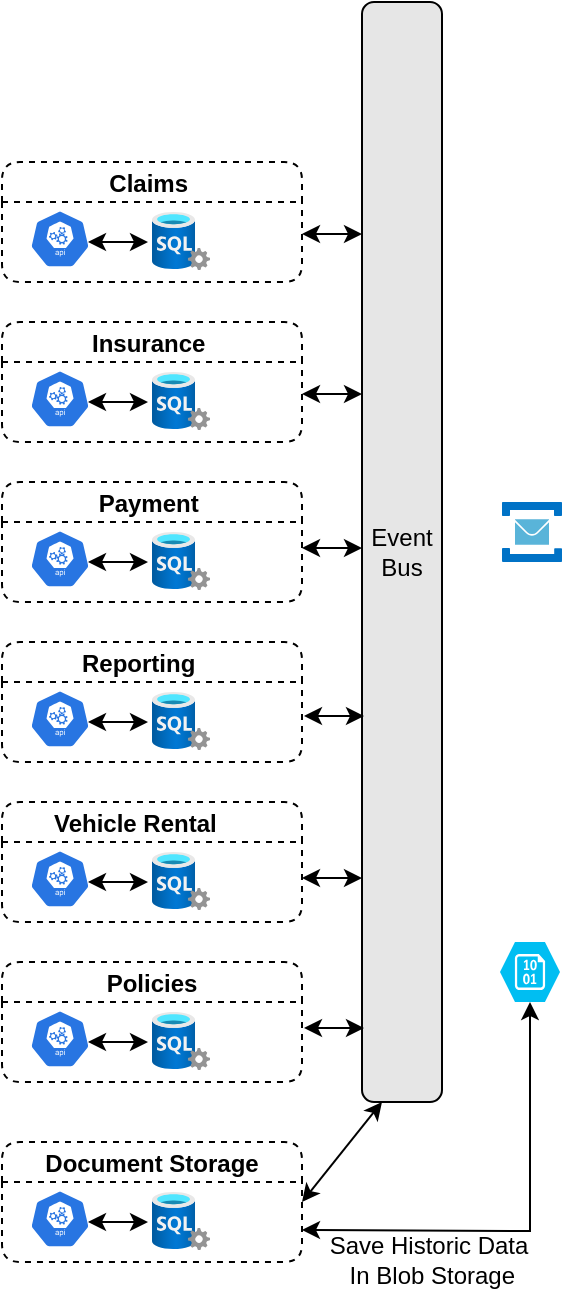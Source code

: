 <mxfile version="17.1.2" type="github">
  <diagram id="NDC4bo6qUV1IFUfRolQ6" name="Page-1">
    <mxGraphModel dx="1422" dy="762" grid="1" gridSize="10" guides="1" tooltips="1" connect="1" arrows="1" fold="1" page="1" pageScale="1" pageWidth="1169" pageHeight="827" math="0" shadow="0">
      <root>
        <mxCell id="0" />
        <mxCell id="1" parent="0" />
        <mxCell id="61lrkyeknkYS6H5JSlJV-2" value="Event Bus" style="rounded=1;whiteSpace=wrap;html=1;direction=north;fillColor=#E6E6E6;labelPosition=center;verticalLabelPosition=middle;align=center;verticalAlign=middle;flipH=0;flipV=0;" vertex="1" parent="1">
          <mxGeometry x="1060" y="70" width="40" height="550" as="geometry" />
        </mxCell>
        <mxCell id="61lrkyeknkYS6H5JSlJV-5" value="Claims " style="swimlane;startSize=20;glass=0;swimlaneLine=1;dashed=1;strokeWidth=1;swimlaneFillColor=none;rounded=1;shadow=0;sketch=0;swimlaneHead=1;horizontal=1;noLabel=0;collapsible=0;" vertex="1" parent="1">
          <mxGeometry x="880" y="150" width="150" height="60" as="geometry">
            <mxRectangle x="140" y="55" width="50" height="40" as="alternateBounds" />
          </mxGeometry>
        </mxCell>
        <mxCell id="61lrkyeknkYS6H5JSlJV-6" value="" style="sketch=0;html=1;dashed=0;whitespace=wrap;fillColor=#2875E2;strokeColor=#ffffff;points=[[0.005,0.63,0],[0.1,0.2,0],[0.9,0.2,0],[0.5,0,0],[0.995,0.63,0],[0.72,0.99,0],[0.5,1,0],[0.28,0.99,0]];shape=mxgraph.kubernetes.icon;prIcon=api" vertex="1" parent="61lrkyeknkYS6H5JSlJV-5">
          <mxGeometry x="4" y="24" width="50" height="29" as="geometry" />
        </mxCell>
        <mxCell id="61lrkyeknkYS6H5JSlJV-7" value="" style="aspect=fixed;html=1;points=[];align=center;image;fontSize=12;image=img/lib/azure2/databases/SQL_Server.svg;" vertex="1" parent="61lrkyeknkYS6H5JSlJV-5">
          <mxGeometry x="75" y="25" width="29" height="29" as="geometry" />
        </mxCell>
        <mxCell id="61lrkyeknkYS6H5JSlJV-8" value="" style="endArrow=classic;startArrow=classic;html=1;rounded=0;" edge="1" parent="61lrkyeknkYS6H5JSlJV-5">
          <mxGeometry width="50" height="50" relative="1" as="geometry">
            <mxPoint x="43" y="40" as="sourcePoint" />
            <mxPoint x="73" y="40" as="targetPoint" />
          </mxGeometry>
        </mxCell>
        <mxCell id="61lrkyeknkYS6H5JSlJV-9" value="" style="endArrow=classic;startArrow=classic;html=1;rounded=0;" edge="1" parent="1">
          <mxGeometry width="50" height="50" relative="1" as="geometry">
            <mxPoint x="1030" y="186" as="sourcePoint" />
            <mxPoint x="1060" y="186" as="targetPoint" />
          </mxGeometry>
        </mxCell>
        <mxCell id="61lrkyeknkYS6H5JSlJV-12" value="Insurance " style="swimlane;startSize=20;glass=0;swimlaneLine=1;dashed=1;strokeWidth=1;swimlaneFillColor=none;rounded=1;shadow=0;sketch=0;swimlaneHead=1;horizontal=1;noLabel=0;collapsible=0;" vertex="1" parent="1">
          <mxGeometry x="880" y="230" width="150" height="60" as="geometry">
            <mxRectangle x="140" y="55" width="50" height="40" as="alternateBounds" />
          </mxGeometry>
        </mxCell>
        <mxCell id="61lrkyeknkYS6H5JSlJV-13" value="" style="sketch=0;html=1;dashed=0;whitespace=wrap;fillColor=#2875E2;strokeColor=#ffffff;points=[[0.005,0.63,0],[0.1,0.2,0],[0.9,0.2,0],[0.5,0,0],[0.995,0.63,0],[0.72,0.99,0],[0.5,1,0],[0.28,0.99,0]];shape=mxgraph.kubernetes.icon;prIcon=api" vertex="1" parent="61lrkyeknkYS6H5JSlJV-12">
          <mxGeometry x="4" y="24" width="50" height="29" as="geometry" />
        </mxCell>
        <mxCell id="61lrkyeknkYS6H5JSlJV-14" value="" style="aspect=fixed;html=1;points=[];align=center;image;fontSize=12;image=img/lib/azure2/databases/SQL_Server.svg;" vertex="1" parent="61lrkyeknkYS6H5JSlJV-12">
          <mxGeometry x="75" y="25" width="29" height="29" as="geometry" />
        </mxCell>
        <mxCell id="61lrkyeknkYS6H5JSlJV-15" value="" style="endArrow=classic;startArrow=classic;html=1;rounded=0;" edge="1" parent="61lrkyeknkYS6H5JSlJV-12">
          <mxGeometry width="50" height="50" relative="1" as="geometry">
            <mxPoint x="43" y="40" as="sourcePoint" />
            <mxPoint x="73" y="40" as="targetPoint" />
          </mxGeometry>
        </mxCell>
        <mxCell id="61lrkyeknkYS6H5JSlJV-16" value="Payment " style="swimlane;startSize=20;glass=0;swimlaneLine=1;dashed=1;strokeWidth=1;swimlaneFillColor=none;rounded=1;shadow=0;sketch=0;swimlaneHead=1;horizontal=1;noLabel=0;collapsible=0;" vertex="1" parent="1">
          <mxGeometry x="880" y="310" width="150" height="60" as="geometry">
            <mxRectangle x="140" y="55" width="50" height="40" as="alternateBounds" />
          </mxGeometry>
        </mxCell>
        <mxCell id="61lrkyeknkYS6H5JSlJV-17" value="" style="sketch=0;html=1;dashed=0;whitespace=wrap;fillColor=#2875E2;strokeColor=#ffffff;points=[[0.005,0.63,0],[0.1,0.2,0],[0.9,0.2,0],[0.5,0,0],[0.995,0.63,0],[0.72,0.99,0],[0.5,1,0],[0.28,0.99,0]];shape=mxgraph.kubernetes.icon;prIcon=api" vertex="1" parent="61lrkyeknkYS6H5JSlJV-16">
          <mxGeometry x="4" y="24" width="50" height="29" as="geometry" />
        </mxCell>
        <mxCell id="61lrkyeknkYS6H5JSlJV-18" value="" style="aspect=fixed;html=1;points=[];align=center;image;fontSize=12;image=img/lib/azure2/databases/SQL_Server.svg;" vertex="1" parent="61lrkyeknkYS6H5JSlJV-16">
          <mxGeometry x="75" y="25" width="29" height="29" as="geometry" />
        </mxCell>
        <mxCell id="61lrkyeknkYS6H5JSlJV-19" value="" style="endArrow=classic;startArrow=classic;html=1;rounded=0;" edge="1" parent="61lrkyeknkYS6H5JSlJV-16">
          <mxGeometry width="50" height="50" relative="1" as="geometry">
            <mxPoint x="43" y="40" as="sourcePoint" />
            <mxPoint x="73" y="40" as="targetPoint" />
          </mxGeometry>
        </mxCell>
        <mxCell id="61lrkyeknkYS6H5JSlJV-20" value="Reporting    " style="swimlane;startSize=20;glass=0;swimlaneLine=1;dashed=1;strokeWidth=1;swimlaneFillColor=none;rounded=1;shadow=0;sketch=0;swimlaneHead=1;horizontal=1;noLabel=0;collapsible=0;" vertex="1" parent="1">
          <mxGeometry x="880" y="390" width="150" height="60" as="geometry">
            <mxRectangle x="140" y="55" width="50" height="40" as="alternateBounds" />
          </mxGeometry>
        </mxCell>
        <mxCell id="61lrkyeknkYS6H5JSlJV-21" value="" style="sketch=0;html=1;dashed=0;whitespace=wrap;fillColor=#2875E2;strokeColor=#ffffff;points=[[0.005,0.63,0],[0.1,0.2,0],[0.9,0.2,0],[0.5,0,0],[0.995,0.63,0],[0.72,0.99,0],[0.5,1,0],[0.28,0.99,0]];shape=mxgraph.kubernetes.icon;prIcon=api" vertex="1" parent="61lrkyeknkYS6H5JSlJV-20">
          <mxGeometry x="4" y="24" width="50" height="29" as="geometry" />
        </mxCell>
        <mxCell id="61lrkyeknkYS6H5JSlJV-22" value="" style="aspect=fixed;html=1;points=[];align=center;image;fontSize=12;image=img/lib/azure2/databases/SQL_Server.svg;" vertex="1" parent="61lrkyeknkYS6H5JSlJV-20">
          <mxGeometry x="75" y="25" width="29" height="29" as="geometry" />
        </mxCell>
        <mxCell id="61lrkyeknkYS6H5JSlJV-23" value="" style="endArrow=classic;startArrow=classic;html=1;rounded=0;" edge="1" parent="61lrkyeknkYS6H5JSlJV-20">
          <mxGeometry width="50" height="50" relative="1" as="geometry">
            <mxPoint x="43" y="40" as="sourcePoint" />
            <mxPoint x="73" y="40" as="targetPoint" />
          </mxGeometry>
        </mxCell>
        <mxCell id="61lrkyeknkYS6H5JSlJV-24" value="Vehicle Rental     " style="swimlane;startSize=20;glass=0;swimlaneLine=1;dashed=1;strokeWidth=1;swimlaneFillColor=none;rounded=1;shadow=0;sketch=0;swimlaneHead=1;horizontal=1;noLabel=0;collapsible=0;" vertex="1" parent="1">
          <mxGeometry x="880" y="470" width="150" height="60" as="geometry">
            <mxRectangle x="140" y="55" width="50" height="40" as="alternateBounds" />
          </mxGeometry>
        </mxCell>
        <mxCell id="61lrkyeknkYS6H5JSlJV-25" value="" style="sketch=0;html=1;dashed=0;whitespace=wrap;fillColor=#2875E2;strokeColor=#ffffff;points=[[0.005,0.63,0],[0.1,0.2,0],[0.9,0.2,0],[0.5,0,0],[0.995,0.63,0],[0.72,0.99,0],[0.5,1,0],[0.28,0.99,0]];shape=mxgraph.kubernetes.icon;prIcon=api" vertex="1" parent="61lrkyeknkYS6H5JSlJV-24">
          <mxGeometry x="4" y="24" width="50" height="29" as="geometry" />
        </mxCell>
        <mxCell id="61lrkyeknkYS6H5JSlJV-26" value="" style="aspect=fixed;html=1;points=[];align=center;image;fontSize=12;image=img/lib/azure2/databases/SQL_Server.svg;" vertex="1" parent="61lrkyeknkYS6H5JSlJV-24">
          <mxGeometry x="75" y="25" width="29" height="29" as="geometry" />
        </mxCell>
        <mxCell id="61lrkyeknkYS6H5JSlJV-27" value="" style="endArrow=classic;startArrow=classic;html=1;rounded=0;" edge="1" parent="61lrkyeknkYS6H5JSlJV-24">
          <mxGeometry width="50" height="50" relative="1" as="geometry">
            <mxPoint x="43" y="40" as="sourcePoint" />
            <mxPoint x="73" y="40" as="targetPoint" />
          </mxGeometry>
        </mxCell>
        <mxCell id="61lrkyeknkYS6H5JSlJV-32" value="Policies" style="swimlane;startSize=20;glass=0;swimlaneLine=1;dashed=1;strokeWidth=1;swimlaneFillColor=none;rounded=1;shadow=0;sketch=0;swimlaneHead=1;horizontal=1;noLabel=0;collapsible=0;" vertex="1" parent="1">
          <mxGeometry x="880" y="550" width="150" height="60" as="geometry">
            <mxRectangle x="140" y="55" width="50" height="40" as="alternateBounds" />
          </mxGeometry>
        </mxCell>
        <mxCell id="61lrkyeknkYS6H5JSlJV-33" value="" style="sketch=0;html=1;dashed=0;whitespace=wrap;fillColor=#2875E2;strokeColor=#ffffff;points=[[0.005,0.63,0],[0.1,0.2,0],[0.9,0.2,0],[0.5,0,0],[0.995,0.63,0],[0.72,0.99,0],[0.5,1,0],[0.28,0.99,0]];shape=mxgraph.kubernetes.icon;prIcon=api" vertex="1" parent="61lrkyeknkYS6H5JSlJV-32">
          <mxGeometry x="4" y="24" width="50" height="29" as="geometry" />
        </mxCell>
        <mxCell id="61lrkyeknkYS6H5JSlJV-34" value="" style="aspect=fixed;html=1;points=[];align=center;image;fontSize=12;image=img/lib/azure2/databases/SQL_Server.svg;" vertex="1" parent="61lrkyeknkYS6H5JSlJV-32">
          <mxGeometry x="75" y="25" width="29" height="29" as="geometry" />
        </mxCell>
        <mxCell id="61lrkyeknkYS6H5JSlJV-35" value="" style="endArrow=classic;startArrow=classic;html=1;rounded=0;" edge="1" parent="61lrkyeknkYS6H5JSlJV-32">
          <mxGeometry width="50" height="50" relative="1" as="geometry">
            <mxPoint x="43" y="40" as="sourcePoint" />
            <mxPoint x="73" y="40" as="targetPoint" />
          </mxGeometry>
        </mxCell>
        <mxCell id="61lrkyeknkYS6H5JSlJV-36" value="Document Storage" style="swimlane;startSize=20;glass=0;swimlaneLine=1;dashed=1;strokeWidth=1;swimlaneFillColor=none;rounded=1;shadow=0;sketch=0;swimlaneHead=1;horizontal=1;noLabel=0;collapsible=0;" vertex="1" parent="1">
          <mxGeometry x="880" y="640" width="150" height="60" as="geometry">
            <mxRectangle x="140" y="55" width="50" height="40" as="alternateBounds" />
          </mxGeometry>
        </mxCell>
        <mxCell id="61lrkyeknkYS6H5JSlJV-37" value="" style="sketch=0;html=1;dashed=0;whitespace=wrap;fillColor=#2875E2;strokeColor=#ffffff;points=[[0.005,0.63,0],[0.1,0.2,0],[0.9,0.2,0],[0.5,0,0],[0.995,0.63,0],[0.72,0.99,0],[0.5,1,0],[0.28,0.99,0]];shape=mxgraph.kubernetes.icon;prIcon=api" vertex="1" parent="61lrkyeknkYS6H5JSlJV-36">
          <mxGeometry x="4" y="24" width="50" height="29" as="geometry" />
        </mxCell>
        <mxCell id="61lrkyeknkYS6H5JSlJV-38" value="" style="aspect=fixed;html=1;points=[];align=center;image;fontSize=12;image=img/lib/azure2/databases/SQL_Server.svg;" vertex="1" parent="61lrkyeknkYS6H5JSlJV-36">
          <mxGeometry x="75" y="25" width="29" height="29" as="geometry" />
        </mxCell>
        <mxCell id="61lrkyeknkYS6H5JSlJV-39" value="" style="endArrow=classic;startArrow=classic;html=1;rounded=0;" edge="1" parent="61lrkyeknkYS6H5JSlJV-36">
          <mxGeometry width="50" height="50" relative="1" as="geometry">
            <mxPoint x="43" y="40" as="sourcePoint" />
            <mxPoint x="73" y="40" as="targetPoint" />
          </mxGeometry>
        </mxCell>
        <mxCell id="61lrkyeknkYS6H5JSlJV-40" value="" style="sketch=0;aspect=fixed;html=1;points=[];align=center;image;fontSize=12;image=img/lib/mscae/Service_Bus.svg;fillColor=#E6E6E6;" vertex="1" parent="1">
          <mxGeometry x="1130" y="320" width="30" height="30" as="geometry" />
        </mxCell>
        <mxCell id="61lrkyeknkYS6H5JSlJV-41" value="" style="endArrow=classic;startArrow=classic;html=1;rounded=0;" edge="1" parent="1">
          <mxGeometry width="50" height="50" relative="1" as="geometry">
            <mxPoint x="1030" y="266" as="sourcePoint" />
            <mxPoint x="1060" y="266" as="targetPoint" />
          </mxGeometry>
        </mxCell>
        <mxCell id="61lrkyeknkYS6H5JSlJV-42" value="" style="endArrow=classic;startArrow=classic;html=1;rounded=0;" edge="1" parent="1">
          <mxGeometry width="50" height="50" relative="1" as="geometry">
            <mxPoint x="1030" y="343" as="sourcePoint" />
            <mxPoint x="1060" y="343" as="targetPoint" />
          </mxGeometry>
        </mxCell>
        <mxCell id="61lrkyeknkYS6H5JSlJV-43" value="" style="endArrow=classic;startArrow=classic;html=1;rounded=0;" edge="1" parent="1">
          <mxGeometry width="50" height="50" relative="1" as="geometry">
            <mxPoint x="1031" y="427" as="sourcePoint" />
            <mxPoint x="1061" y="427" as="targetPoint" />
          </mxGeometry>
        </mxCell>
        <mxCell id="61lrkyeknkYS6H5JSlJV-44" value="" style="endArrow=classic;startArrow=classic;html=1;rounded=0;" edge="1" parent="1">
          <mxGeometry width="50" height="50" relative="1" as="geometry">
            <mxPoint x="1030" y="508" as="sourcePoint" />
            <mxPoint x="1060" y="508" as="targetPoint" />
          </mxGeometry>
        </mxCell>
        <mxCell id="61lrkyeknkYS6H5JSlJV-45" value="" style="endArrow=classic;startArrow=classic;html=1;rounded=0;" edge="1" parent="1">
          <mxGeometry width="50" height="50" relative="1" as="geometry">
            <mxPoint x="1031" y="583" as="sourcePoint" />
            <mxPoint x="1061" y="583" as="targetPoint" />
          </mxGeometry>
        </mxCell>
        <mxCell id="61lrkyeknkYS6H5JSlJV-46" value="" style="verticalLabelPosition=bottom;html=1;verticalAlign=top;align=center;strokeColor=none;fillColor=#00BEF2;shape=mxgraph.azure.storage_blob;" vertex="1" parent="1">
          <mxGeometry x="1129" y="540" width="30" height="30" as="geometry" />
        </mxCell>
        <mxCell id="61lrkyeknkYS6H5JSlJV-48" value="" style="endArrow=classic;startArrow=classic;html=1;rounded=0;edgeStyle=orthogonalEdgeStyle;entryX=0.5;entryY=1;entryDx=0;entryDy=0;entryPerimeter=0;" edge="1" parent="1" target="61lrkyeknkYS6H5JSlJV-46">
          <mxGeometry width="50" height="50" relative="1" as="geometry">
            <mxPoint x="1030" y="684" as="sourcePoint" />
            <mxPoint x="1140" y="684" as="targetPoint" />
          </mxGeometry>
        </mxCell>
        <mxCell id="61lrkyeknkYS6H5JSlJV-49" value="" style="endArrow=classic;startArrow=classic;html=1;rounded=0;entryX=0;entryY=0.25;entryDx=0;entryDy=0;" edge="1" parent="1" target="61lrkyeknkYS6H5JSlJV-2">
          <mxGeometry width="50" height="50" relative="1" as="geometry">
            <mxPoint x="1030" y="670" as="sourcePoint" />
            <mxPoint x="1070" y="650" as="targetPoint" />
          </mxGeometry>
        </mxCell>
        <mxCell id="61lrkyeknkYS6H5JSlJV-50" value="&lt;font style=&quot;font-size: 12px&quot;&gt;Save Historic Data&lt;br&gt;&amp;nbsp;In Blob Storage&lt;/font&gt;" style="text;html=1;align=center;verticalAlign=middle;resizable=0;points=[];autosize=1;strokeColor=none;fillColor=none;" vertex="1" parent="1">
          <mxGeometry x="1038" y="684" width="110" height="30" as="geometry" />
        </mxCell>
      </root>
    </mxGraphModel>
  </diagram>
</mxfile>
